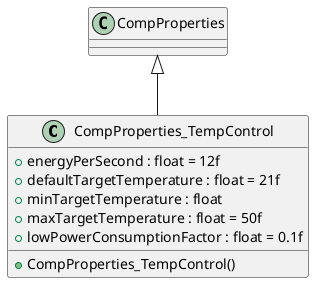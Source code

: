@startuml
class CompProperties_TempControl {
    + energyPerSecond : float = 12f
    + defaultTargetTemperature : float = 21f
    + minTargetTemperature : float
    + maxTargetTemperature : float = 50f
    + lowPowerConsumptionFactor : float = 0.1f
    + CompProperties_TempControl()
}
CompProperties <|-- CompProperties_TempControl
@enduml
